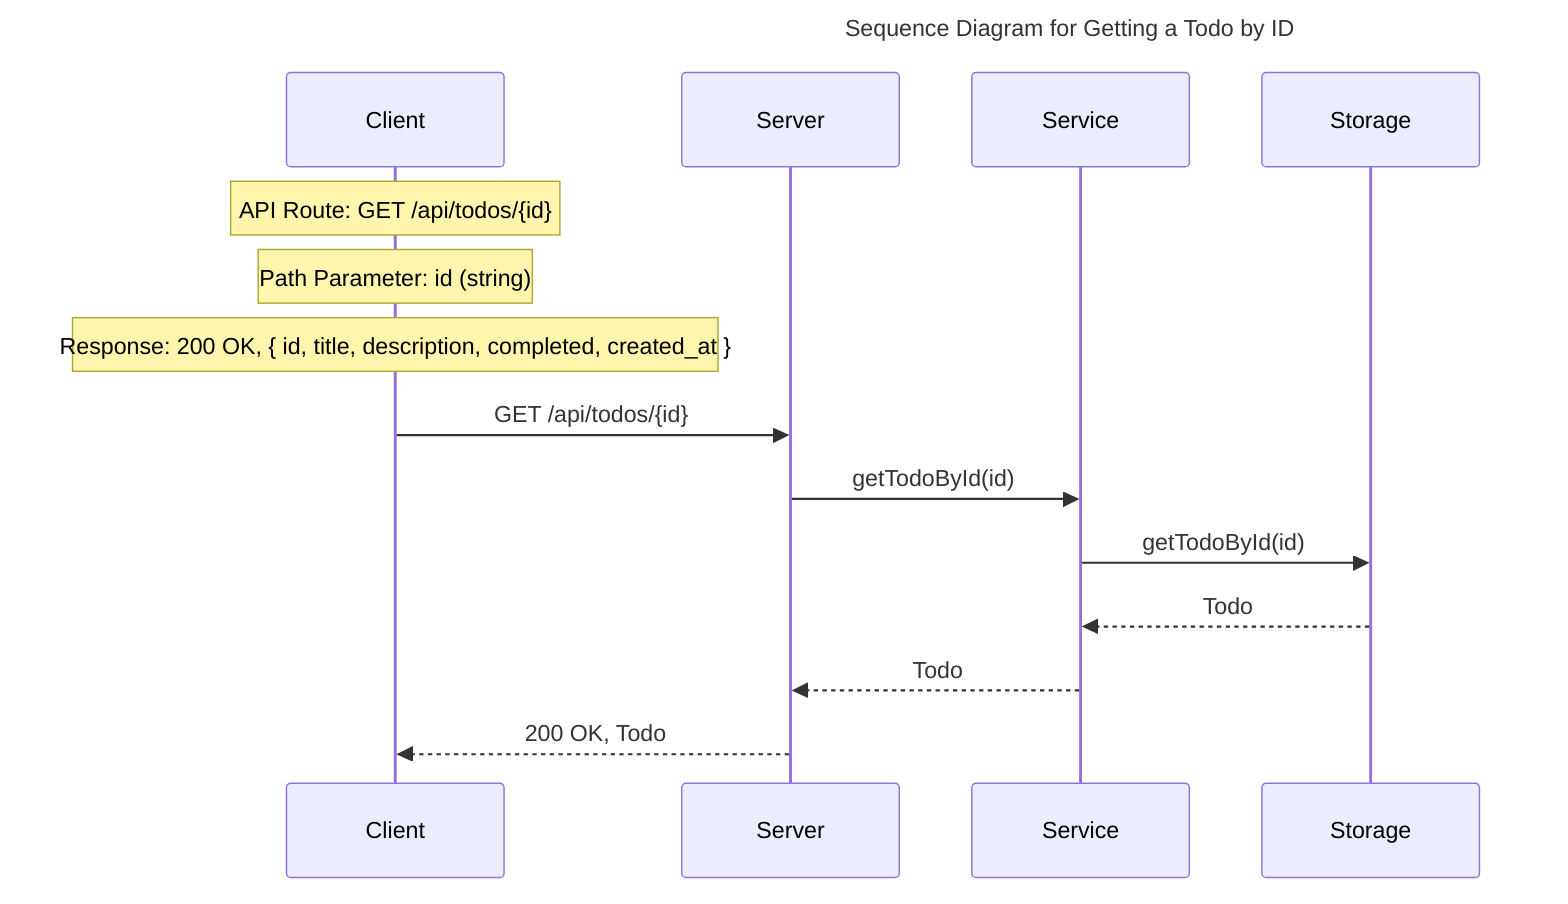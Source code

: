 sequenceDiagram
    title: Sequence Diagram for Getting a Todo by ID
    note over Client: API Route: GET /api/todos/{id}
    note over Client: Path Parameter: id (string)
    note over Client: Response: 200 OK, { id, title, description, completed, created_at }
    
    participant Client
    participant Server
    participant Service
    participant Storage

    Client->>Server: GET /api/todos/{id}
    Server->>Service: getTodoById(id)
    Service->>Storage: getTodoById(id)
    Storage-->>Service: Todo
    Service-->>Server: Todo
    Server-->>Client: 200 OK, Todo